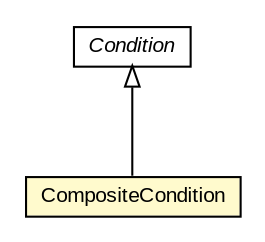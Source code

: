 #!/usr/local/bin/dot
#
# Class diagram 
# Generated by UMLGraph version R5_6-24-gf6e263 (http://www.umlgraph.org/)
#

digraph G {
	edge [fontname="arial",fontsize=10,labelfontname="arial",labelfontsize=10];
	node [fontname="arial",fontsize=10,shape=plaintext];
	nodesep=0.25;
	ranksep=0.5;
	// eu.europa.esig.dss.tsl.CompositeCondition
	c270959 [label=<<table title="eu.europa.esig.dss.tsl.CompositeCondition" border="0" cellborder="1" cellspacing="0" cellpadding="2" port="p" bgcolor="lemonChiffon" href="./CompositeCondition.html">
		<tr><td><table border="0" cellspacing="0" cellpadding="1">
<tr><td align="center" balign="center"> CompositeCondition </td></tr>
		</table></td></tr>
		</table>>, URL="./CompositeCondition.html", fontname="arial", fontcolor="black", fontsize=10.0];
	// eu.europa.esig.dss.tsl.Condition
	c270964 [label=<<table title="eu.europa.esig.dss.tsl.Condition" border="0" cellborder="1" cellspacing="0" cellpadding="2" port="p" href="./Condition.html">
		<tr><td><table border="0" cellspacing="0" cellpadding="1">
<tr><td align="center" balign="center"><font face="arial italic"> Condition </font></td></tr>
		</table></td></tr>
		</table>>, URL="./Condition.html", fontname="arial", fontcolor="black", fontsize=10.0];
	//eu.europa.esig.dss.tsl.CompositeCondition extends eu.europa.esig.dss.tsl.Condition
	c270964:p -> c270959:p [dir=back,arrowtail=empty];
}


